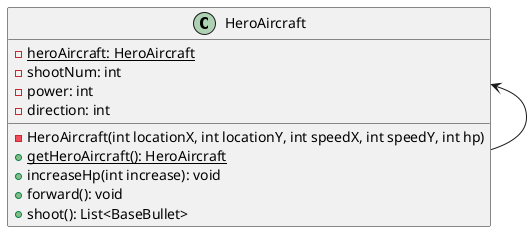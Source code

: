 @startuml
'https://plantuml.com/class-diagram

class HeroAircraft {
    - {static} heroAircraft: HeroAircraft
    - shootNum: int
    - power: int
    - direction: int
    - HeroAircraft(int locationX, int locationY, int speedX, int speedY, int hp)
    + {static} getHeroAircraft(): HeroAircraft
    + increaseHp(int increase): void
    + forward(): void
    + shoot(): List<BaseBullet>
}

HeroAircraft <-- HeroAircraft

@enduml